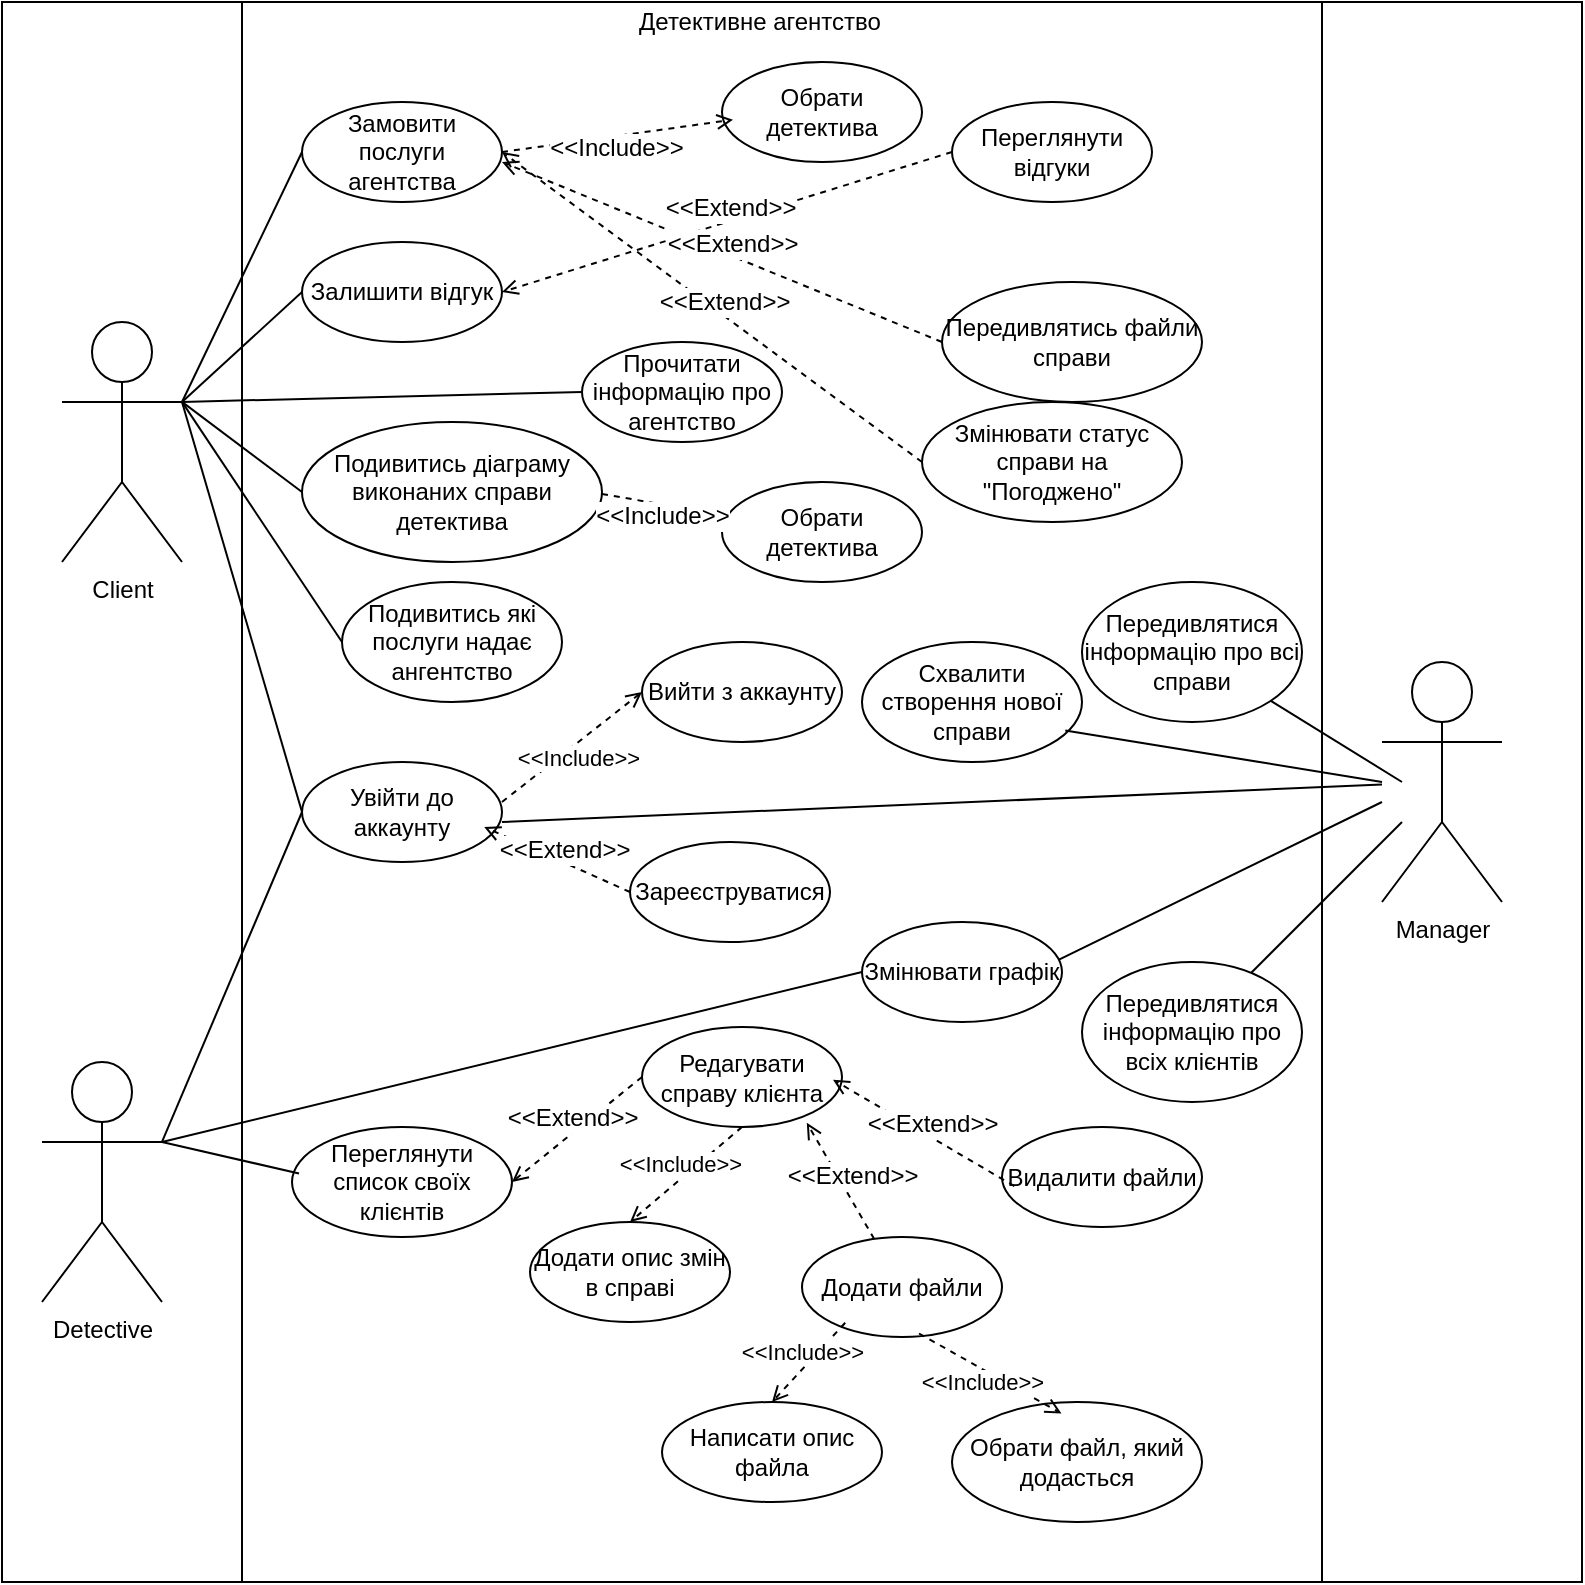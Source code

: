 <mxfile version="24.8.3">
  <diagram name="Сторінка-1" id="rQd2wlxnE9XCJg-spNge">
    <mxGraphModel dx="1103" dy="595" grid="1" gridSize="10" guides="1" tooltips="1" connect="1" arrows="1" fold="1" page="1" pageScale="1" pageWidth="827" pageHeight="1169" background="#ffffff" math="0" shadow="0">
      <root>
        <mxCell id="0" />
        <mxCell id="1" parent="0" />
        <mxCell id="Y8wARQFXGB2OkXVSXtFp-35" value="" style="rounded=0;whiteSpace=wrap;html=1;" vertex="1" parent="1">
          <mxGeometry x="710" width="130" height="790" as="geometry" />
        </mxCell>
        <mxCell id="Y8wARQFXGB2OkXVSXtFp-34" value="" style="rounded=0;whiteSpace=wrap;html=1;" vertex="1" parent="1">
          <mxGeometry x="50" width="120" height="790" as="geometry" />
        </mxCell>
        <mxCell id="xeEEUdCdwamQVuN_3YAJ-1" value="" style="verticalLabelPosition=bottom;verticalAlign=top;html=1;shape=mxgraph.basic.rect;fillColor2=none;strokeWidth=1;size=20;indent=5;" parent="1" vertex="1">
          <mxGeometry x="170" width="540" height="790" as="geometry" />
        </mxCell>
        <mxCell id="xeEEUdCdwamQVuN_3YAJ-2" value="&lt;div&gt;Client&lt;/div&gt;" style="shape=umlActor;verticalLabelPosition=bottom;verticalAlign=top;html=1;" parent="1" vertex="1">
          <mxGeometry x="80" y="160" width="60" height="120" as="geometry" />
        </mxCell>
        <mxCell id="xeEEUdCdwamQVuN_3YAJ-3" value="Detective" style="shape=umlActor;verticalLabelPosition=bottom;verticalAlign=top;html=1;" parent="1" vertex="1">
          <mxGeometry x="70" y="530" width="60" height="120" as="geometry" />
        </mxCell>
        <mxCell id="xeEEUdCdwamQVuN_3YAJ-4" value="Manager" style="shape=umlActor;verticalLabelPosition=bottom;verticalAlign=top;html=1;" parent="1" vertex="1">
          <mxGeometry x="740" y="330" width="60" height="120" as="geometry" />
        </mxCell>
        <mxCell id="xeEEUdCdwamQVuN_3YAJ-10" value="Увійти до аккаунту" style="ellipse;whiteSpace=wrap;html=1;" parent="1" vertex="1">
          <mxGeometry x="200" y="380" width="100" height="50" as="geometry" />
        </mxCell>
        <mxCell id="xeEEUdCdwamQVuN_3YAJ-12" value="Вийти з аккаунту" style="ellipse;whiteSpace=wrap;html=1;" parent="1" vertex="1">
          <mxGeometry x="370" y="320" width="100" height="50" as="geometry" />
        </mxCell>
        <mxCell id="xeEEUdCdwamQVuN_3YAJ-13" value="Зареєструватися" style="ellipse;whiteSpace=wrap;html=1;" parent="1" vertex="1">
          <mxGeometry x="364" y="420" width="100" height="50" as="geometry" />
        </mxCell>
        <mxCell id="xeEEUdCdwamQVuN_3YAJ-16" value="" style="endArrow=none;html=1;rounded=0;exitX=1;exitY=0.333;exitDx=0;exitDy=0;exitPerimeter=0;entryX=0;entryY=0.5;entryDx=0;entryDy=0;" parent="1" source="xeEEUdCdwamQVuN_3YAJ-3" target="xeEEUdCdwamQVuN_3YAJ-10" edge="1">
          <mxGeometry width="50" height="50" relative="1" as="geometry">
            <mxPoint x="390" y="490" as="sourcePoint" />
            <mxPoint x="440" y="440" as="targetPoint" />
          </mxGeometry>
        </mxCell>
        <mxCell id="xeEEUdCdwamQVuN_3YAJ-17" value="" style="endArrow=none;html=1;rounded=0;exitX=1;exitY=0.333;exitDx=0;exitDy=0;exitPerimeter=0;entryX=0;entryY=0.5;entryDx=0;entryDy=0;" parent="1" source="xeEEUdCdwamQVuN_3YAJ-2" target="xeEEUdCdwamQVuN_3YAJ-10" edge="1">
          <mxGeometry width="50" height="50" relative="1" as="geometry">
            <mxPoint x="140" y="580" as="sourcePoint" />
            <mxPoint x="210" y="415" as="targetPoint" />
          </mxGeometry>
        </mxCell>
        <mxCell id="xeEEUdCdwamQVuN_3YAJ-18" value="" style="endArrow=none;html=1;rounded=0;" parent="1" source="xeEEUdCdwamQVuN_3YAJ-4" edge="1">
          <mxGeometry width="50" height="50" relative="1" as="geometry">
            <mxPoint x="150" y="210" as="sourcePoint" />
            <mxPoint x="300" y="410" as="targetPoint" />
          </mxGeometry>
        </mxCell>
        <mxCell id="xeEEUdCdwamQVuN_3YAJ-22" value="&lt;font style=&quot;font-size: 12px;&quot;&gt;&amp;lt;&amp;lt;Extend&amp;gt;&amp;gt;&lt;/font&gt;" style="endArrow=open;html=1;rounded=0;dashed=1;entryX=0.911;entryY=0.65;entryDx=0;entryDy=0;entryPerimeter=0;exitX=0;exitY=0.5;exitDx=0;exitDy=0;endFill=0;" parent="1" source="xeEEUdCdwamQVuN_3YAJ-13" target="xeEEUdCdwamQVuN_3YAJ-10" edge="1">
          <mxGeometry x="-0.028" y="-6" width="50" height="50" relative="1" as="geometry">
            <mxPoint x="390" y="490" as="sourcePoint" />
            <mxPoint x="440" y="440" as="targetPoint" />
            <mxPoint as="offset" />
          </mxGeometry>
        </mxCell>
        <mxCell id="xeEEUdCdwamQVuN_3YAJ-23" value="&amp;lt;&amp;lt;Include&amp;gt;&amp;gt;" style="endArrow=open;html=1;rounded=0;dashed=1;entryX=0;entryY=0.5;entryDx=0;entryDy=0;endFill=0;" parent="1" target="xeEEUdCdwamQVuN_3YAJ-12" edge="1">
          <mxGeometry x="-0.028" y="-6" width="50" height="50" relative="1" as="geometry">
            <mxPoint x="300" y="400" as="sourcePoint" />
            <mxPoint x="301" y="423" as="targetPoint" />
            <mxPoint as="offset" />
          </mxGeometry>
        </mxCell>
        <mxCell id="xeEEUdCdwamQVuN_3YAJ-24" value="Замовити послуги агентства" style="ellipse;whiteSpace=wrap;html=1;" parent="1" vertex="1">
          <mxGeometry x="200" y="50" width="100" height="50" as="geometry" />
        </mxCell>
        <mxCell id="xeEEUdCdwamQVuN_3YAJ-25" value="Обрати детектива" style="ellipse;whiteSpace=wrap;html=1;" parent="1" vertex="1">
          <mxGeometry x="410" y="30" width="100" height="50" as="geometry" />
        </mxCell>
        <mxCell id="xeEEUdCdwamQVuN_3YAJ-26" value="&lt;font style=&quot;font-size: 12px;&quot;&gt;&amp;lt;&amp;lt;Include&amp;gt;&amp;gt;&lt;/font&gt;" style="endArrow=open;html=1;rounded=0;dashed=1;entryX=0.055;entryY=0.577;entryDx=0;entryDy=0;entryPerimeter=0;exitX=1;exitY=0.5;exitDx=0;exitDy=0;endFill=0;" parent="1" source="xeEEUdCdwamQVuN_3YAJ-24" target="xeEEUdCdwamQVuN_3YAJ-25" edge="1">
          <mxGeometry x="-0.028" y="-6" width="50" height="50" relative="1" as="geometry">
            <mxPoint x="373" y="485" as="sourcePoint" />
            <mxPoint x="301" y="423" as="targetPoint" />
            <mxPoint as="offset" />
          </mxGeometry>
        </mxCell>
        <mxCell id="xeEEUdCdwamQVuN_3YAJ-28" value="" style="endArrow=none;html=1;rounded=0;entryX=0;entryY=0.5;entryDx=0;entryDy=0;" parent="1" target="xeEEUdCdwamQVuN_3YAJ-24" edge="1">
          <mxGeometry width="50" height="50" relative="1" as="geometry">
            <mxPoint x="140" y="200" as="sourcePoint" />
            <mxPoint x="440" y="310" as="targetPoint" />
          </mxGeometry>
        </mxCell>
        <mxCell id="xeEEUdCdwamQVuN_3YAJ-31" value="Залишити відгук" style="ellipse;whiteSpace=wrap;html=1;" parent="1" vertex="1">
          <mxGeometry x="200" y="120" width="100" height="50" as="geometry" />
        </mxCell>
        <mxCell id="xeEEUdCdwamQVuN_3YAJ-32" value="" style="endArrow=none;html=1;rounded=0;entryX=0;entryY=0.5;entryDx=0;entryDy=0;" parent="1" target="xeEEUdCdwamQVuN_3YAJ-31" edge="1">
          <mxGeometry width="50" height="50" relative="1" as="geometry">
            <mxPoint x="140" y="200" as="sourcePoint" />
            <mxPoint x="210" y="85" as="targetPoint" />
          </mxGeometry>
        </mxCell>
        <mxCell id="xeEEUdCdwamQVuN_3YAJ-33" value="Переглянути відгуки" style="ellipse;whiteSpace=wrap;html=1;" parent="1" vertex="1">
          <mxGeometry x="525" y="50" width="100" height="50" as="geometry" />
        </mxCell>
        <mxCell id="xeEEUdCdwamQVuN_3YAJ-34" value="&lt;font style=&quot;font-size: 12px;&quot;&gt;&amp;lt;&amp;lt;Extend&amp;gt;&amp;gt;&lt;/font&gt;" style="endArrow=open;html=1;rounded=0;dashed=1;entryX=1;entryY=0.5;entryDx=0;entryDy=0;exitX=0;exitY=0.5;exitDx=0;exitDy=0;endFill=0;" parent="1" source="xeEEUdCdwamQVuN_3YAJ-33" target="xeEEUdCdwamQVuN_3YAJ-31" edge="1">
          <mxGeometry x="-0.028" y="-6" width="50" height="50" relative="1" as="geometry">
            <mxPoint x="433" y="77" as="sourcePoint" />
            <mxPoint x="309" y="80" as="targetPoint" />
            <mxPoint as="offset" />
          </mxGeometry>
        </mxCell>
        <mxCell id="xeEEUdCdwamQVuN_3YAJ-35" value="Прочитати інформацію про агентство" style="ellipse;whiteSpace=wrap;html=1;" parent="1" vertex="1">
          <mxGeometry x="340" y="170" width="100" height="50" as="geometry" />
        </mxCell>
        <mxCell id="xeEEUdCdwamQVuN_3YAJ-36" value="" style="endArrow=none;html=1;rounded=0;entryX=0;entryY=0.5;entryDx=0;entryDy=0;exitX=1;exitY=0.333;exitDx=0;exitDy=0;exitPerimeter=0;" parent="1" source="xeEEUdCdwamQVuN_3YAJ-2" target="xeEEUdCdwamQVuN_3YAJ-35" edge="1">
          <mxGeometry width="50" height="50" relative="1" as="geometry">
            <mxPoint x="390" y="330" as="sourcePoint" />
            <mxPoint x="216" y="222" as="targetPoint" />
          </mxGeometry>
        </mxCell>
        <mxCell id="xeEEUdCdwamQVuN_3YAJ-37" value="Подивитись діаграму виконаних справи детектива" style="ellipse;whiteSpace=wrap;html=1;" parent="1" vertex="1">
          <mxGeometry x="200" y="210" width="150" height="70" as="geometry" />
        </mxCell>
        <mxCell id="xeEEUdCdwamQVuN_3YAJ-39" value="" style="endArrow=none;html=1;rounded=0;exitX=1;exitY=0.333;exitDx=0;exitDy=0;exitPerimeter=0;entryX=0;entryY=0.5;entryDx=0;entryDy=0;" parent="1" source="xeEEUdCdwamQVuN_3YAJ-2" target="xeEEUdCdwamQVuN_3YAJ-37" edge="1">
          <mxGeometry width="50" height="50" relative="1" as="geometry">
            <mxPoint x="390" y="310" as="sourcePoint" />
            <mxPoint x="440" y="260" as="targetPoint" />
          </mxGeometry>
        </mxCell>
        <mxCell id="xeEEUdCdwamQVuN_3YAJ-41" value="Обрати детектива" style="ellipse;whiteSpace=wrap;html=1;" parent="1" vertex="1">
          <mxGeometry x="410" y="240" width="100" height="50" as="geometry" />
        </mxCell>
        <mxCell id="xeEEUdCdwamQVuN_3YAJ-40" value="&lt;font style=&quot;font-size: 12px;&quot;&gt;&amp;lt;&amp;lt;Include&amp;gt;&amp;gt;&lt;/font&gt;" style="endArrow=open;html=1;rounded=0;dashed=1;exitX=1;exitY=0.5;exitDx=0;exitDy=0;endFill=0;" parent="1" edge="1" target="xeEEUdCdwamQVuN_3YAJ-41">
          <mxGeometry x="-0.028" y="-6" width="50" height="50" relative="1" as="geometry">
            <mxPoint x="350" y="246" as="sourcePoint" />
            <mxPoint x="476" y="230" as="targetPoint" />
            <mxPoint as="offset" />
          </mxGeometry>
        </mxCell>
        <mxCell id="xeEEUdCdwamQVuN_3YAJ-43" value="Подивитись які послуги надає ангентство" style="ellipse;whiteSpace=wrap;html=1;" parent="1" vertex="1">
          <mxGeometry x="220" y="290" width="110" height="60" as="geometry" />
        </mxCell>
        <mxCell id="xeEEUdCdwamQVuN_3YAJ-44" value="" style="endArrow=none;html=1;rounded=0;entryX=0;entryY=0.5;entryDx=0;entryDy=0;exitX=1;exitY=0.333;exitDx=0;exitDy=0;exitPerimeter=0;" parent="1" source="xeEEUdCdwamQVuN_3YAJ-2" target="xeEEUdCdwamQVuN_3YAJ-43" edge="1">
          <mxGeometry width="50" height="50" relative="1" as="geometry">
            <mxPoint x="140" y="210" as="sourcePoint" />
            <mxPoint x="210" y="255" as="targetPoint" />
          </mxGeometry>
        </mxCell>
        <mxCell id="Y8wARQFXGB2OkXVSXtFp-4" value="Переглянути список своїх клієнтів" style="ellipse;whiteSpace=wrap;html=1;" vertex="1" parent="1">
          <mxGeometry x="195" y="562.5" width="110" height="55" as="geometry" />
        </mxCell>
        <mxCell id="Y8wARQFXGB2OkXVSXtFp-5" value="Змінювати статус справи на &quot;Погоджено&quot;" style="ellipse;whiteSpace=wrap;html=1;" vertex="1" parent="1">
          <mxGeometry x="510" y="200" width="130" height="60" as="geometry" />
        </mxCell>
        <mxCell id="Y8wARQFXGB2OkXVSXtFp-6" value="&lt;font style=&quot;font-size: 12px;&quot;&gt;&amp;lt;&amp;lt;Extend&amp;gt;&amp;gt;&lt;/font&gt;" style="endArrow=open;html=1;rounded=0;dashed=1;entryX=1;entryY=0.5;entryDx=0;entryDy=0;exitX=0;exitY=0.5;exitDx=0;exitDy=0;endFill=0;" edge="1" parent="1" source="Y8wARQFXGB2OkXVSXtFp-5" target="xeEEUdCdwamQVuN_3YAJ-24">
          <mxGeometry x="-0.028" y="-6" width="50" height="50" relative="1" as="geometry">
            <mxPoint x="530" y="115" as="sourcePoint" />
            <mxPoint x="310" y="155" as="targetPoint" />
            <mxPoint as="offset" />
          </mxGeometry>
        </mxCell>
        <mxCell id="Y8wARQFXGB2OkXVSXtFp-7" value="Передивлятись файли справи" style="ellipse;whiteSpace=wrap;html=1;" vertex="1" parent="1">
          <mxGeometry x="520" y="140" width="130" height="60" as="geometry" />
        </mxCell>
        <mxCell id="Y8wARQFXGB2OkXVSXtFp-8" value="&lt;font style=&quot;font-size: 12px;&quot;&gt;&amp;lt;&amp;lt;Extend&amp;gt;&amp;gt;&lt;/font&gt;" style="endArrow=open;html=1;rounded=0;dashed=1;exitX=0;exitY=0.5;exitDx=0;exitDy=0;endFill=0;" edge="1" parent="1" source="Y8wARQFXGB2OkXVSXtFp-7">
          <mxGeometry x="-0.028" y="-6" width="50" height="50" relative="1" as="geometry">
            <mxPoint x="480" y="220" as="sourcePoint" />
            <mxPoint x="300" y="80" as="targetPoint" />
            <mxPoint as="offset" />
          </mxGeometry>
        </mxCell>
        <mxCell id="Y8wARQFXGB2OkXVSXtFp-9" value="" style="endArrow=none;html=1;rounded=0;exitX=1;exitY=0.333;exitDx=0;exitDy=0;exitPerimeter=0;entryX=0.032;entryY=0.423;entryDx=0;entryDy=0;entryPerimeter=0;" edge="1" parent="1" source="xeEEUdCdwamQVuN_3YAJ-3" target="Y8wARQFXGB2OkXVSXtFp-4">
          <mxGeometry width="50" height="50" relative="1" as="geometry">
            <mxPoint x="140" y="580" as="sourcePoint" />
            <mxPoint x="210" y="415" as="targetPoint" />
          </mxGeometry>
        </mxCell>
        <mxCell id="Y8wARQFXGB2OkXVSXtFp-10" value="Редагувати справу клієнта" style="ellipse;whiteSpace=wrap;html=1;" vertex="1" parent="1">
          <mxGeometry x="370" y="512.5" width="100" height="50" as="geometry" />
        </mxCell>
        <mxCell id="Y8wARQFXGB2OkXVSXtFp-11" value="&lt;font style=&quot;font-size: 12px;&quot;&gt;&amp;lt;&amp;lt;Extend&amp;gt;&amp;gt;&lt;/font&gt;" style="endArrow=open;html=1;rounded=0;dashed=1;exitX=0;exitY=0.5;exitDx=0;exitDy=0;endFill=0;entryX=1;entryY=0.5;entryDx=0;entryDy=0;" edge="1" parent="1" source="Y8wARQFXGB2OkXVSXtFp-10" target="Y8wARQFXGB2OkXVSXtFp-4">
          <mxGeometry x="-0.028" y="-6" width="50" height="50" relative="1" as="geometry">
            <mxPoint x="373" y="485" as="sourcePoint" />
            <mxPoint x="301" y="423" as="targetPoint" />
            <mxPoint as="offset" />
          </mxGeometry>
        </mxCell>
        <mxCell id="Y8wARQFXGB2OkXVSXtFp-12" value="Додати опис змін в справі" style="ellipse;whiteSpace=wrap;html=1;" vertex="1" parent="1">
          <mxGeometry x="314" y="610" width="100" height="50" as="geometry" />
        </mxCell>
        <mxCell id="Y8wARQFXGB2OkXVSXtFp-13" value="Додати файли" style="ellipse;whiteSpace=wrap;html=1;" vertex="1" parent="1">
          <mxGeometry x="450" y="617.5" width="100" height="50" as="geometry" />
        </mxCell>
        <mxCell id="Y8wARQFXGB2OkXVSXtFp-14" value="Видалити файли" style="ellipse;whiteSpace=wrap;html=1;" vertex="1" parent="1">
          <mxGeometry x="550" y="562.5" width="100" height="50" as="geometry" />
        </mxCell>
        <mxCell id="Y8wARQFXGB2OkXVSXtFp-15" value="&amp;lt;&amp;lt;Include&amp;gt;&amp;gt;" style="endArrow=open;html=1;rounded=0;dashed=1;entryX=0.5;entryY=0;entryDx=0;entryDy=0;endFill=0;exitX=0.5;exitY=1;exitDx=0;exitDy=0;" edge="1" parent="1" source="Y8wARQFXGB2OkXVSXtFp-10" target="Y8wARQFXGB2OkXVSXtFp-12">
          <mxGeometry x="-0.028" y="-6" width="50" height="50" relative="1" as="geometry">
            <mxPoint x="310" y="410" as="sourcePoint" />
            <mxPoint x="380" y="355" as="targetPoint" />
            <mxPoint as="offset" />
          </mxGeometry>
        </mxCell>
        <mxCell id="Y8wARQFXGB2OkXVSXtFp-16" value="&lt;font style=&quot;font-size: 12px;&quot;&gt;&amp;lt;&amp;lt;Extend&amp;gt;&amp;gt;&lt;/font&gt;" style="endArrow=open;html=1;rounded=0;dashed=1;endFill=0;entryX=0.824;entryY=0.958;entryDx=0;entryDy=0;entryPerimeter=0;" edge="1" parent="1" source="Y8wARQFXGB2OkXVSXtFp-13" target="Y8wARQFXGB2OkXVSXtFp-10">
          <mxGeometry x="-0.028" y="-6" width="50" height="50" relative="1" as="geometry">
            <mxPoint x="380" y="548" as="sourcePoint" />
            <mxPoint x="315" y="600" as="targetPoint" />
            <mxPoint as="offset" />
          </mxGeometry>
        </mxCell>
        <mxCell id="Y8wARQFXGB2OkXVSXtFp-17" value="&lt;font style=&quot;font-size: 12px;&quot;&gt;&amp;lt;&amp;lt;Extend&amp;gt;&amp;gt;&lt;/font&gt;" style="endArrow=open;html=1;rounded=0;dashed=1;endFill=0;entryX=0.955;entryY=0.527;entryDx=0;entryDy=0;entryPerimeter=0;exitX=0.062;exitY=0.592;exitDx=0;exitDy=0;exitPerimeter=0;" edge="1" parent="1" source="Y8wARQFXGB2OkXVSXtFp-14" target="Y8wARQFXGB2OkXVSXtFp-10">
          <mxGeometry x="-0.028" y="-6" width="50" height="50" relative="1" as="geometry">
            <mxPoint x="495" y="621" as="sourcePoint" />
            <mxPoint x="462" y="570" as="targetPoint" />
            <mxPoint as="offset" />
          </mxGeometry>
        </mxCell>
        <mxCell id="Y8wARQFXGB2OkXVSXtFp-18" value="Написати опис файла" style="ellipse;whiteSpace=wrap;html=1;" vertex="1" parent="1">
          <mxGeometry x="380" y="700" width="110" height="50" as="geometry" />
        </mxCell>
        <mxCell id="Y8wARQFXGB2OkXVSXtFp-19" value="Обрати файл, який додасться" style="ellipse;whiteSpace=wrap;html=1;" vertex="1" parent="1">
          <mxGeometry x="525" y="700" width="125" height="60" as="geometry" />
        </mxCell>
        <mxCell id="Y8wARQFXGB2OkXVSXtFp-20" value="&amp;lt;&amp;lt;Include&amp;gt;&amp;gt;" style="endArrow=open;html=1;rounded=0;dashed=1;entryX=0.5;entryY=0;entryDx=0;entryDy=0;endFill=0;exitX=0.216;exitY=0.858;exitDx=0;exitDy=0;exitPerimeter=0;" edge="1" parent="1" source="Y8wARQFXGB2OkXVSXtFp-13" target="Y8wARQFXGB2OkXVSXtFp-18">
          <mxGeometry x="-0.028" y="-6" width="50" height="50" relative="1" as="geometry">
            <mxPoint x="430" y="573" as="sourcePoint" />
            <mxPoint x="374" y="620" as="targetPoint" />
            <mxPoint as="offset" />
          </mxGeometry>
        </mxCell>
        <mxCell id="Y8wARQFXGB2OkXVSXtFp-21" value="&amp;lt;&amp;lt;Include&amp;gt;&amp;gt;" style="endArrow=open;html=1;rounded=0;dashed=1;entryX=0.438;entryY=0.096;entryDx=0;entryDy=0;endFill=0;exitX=0.585;exitY=0.965;exitDx=0;exitDy=0;exitPerimeter=0;entryPerimeter=0;" edge="1" parent="1" source="Y8wARQFXGB2OkXVSXtFp-13" target="Y8wARQFXGB2OkXVSXtFp-19">
          <mxGeometry x="-0.028" y="-6" width="50" height="50" relative="1" as="geometry">
            <mxPoint x="482" y="670" as="sourcePoint" />
            <mxPoint x="440" y="710" as="targetPoint" />
            <mxPoint as="offset" />
          </mxGeometry>
        </mxCell>
        <mxCell id="Y8wARQFXGB2OkXVSXtFp-22" value="Змінювати графік" style="ellipse;whiteSpace=wrap;html=1;" vertex="1" parent="1">
          <mxGeometry x="480" y="460" width="100" height="50" as="geometry" />
        </mxCell>
        <mxCell id="Y8wARQFXGB2OkXVSXtFp-23" value="" style="endArrow=none;html=1;rounded=0;entryX=0;entryY=0.5;entryDx=0;entryDy=0;" edge="1" parent="1" target="Y8wARQFXGB2OkXVSXtFp-22">
          <mxGeometry width="50" height="50" relative="1" as="geometry">
            <mxPoint x="130" y="570" as="sourcePoint" />
            <mxPoint x="481" y="495" as="targetPoint" />
          </mxGeometry>
        </mxCell>
        <mxCell id="Y8wARQFXGB2OkXVSXtFp-24" value="" style="endArrow=none;html=1;rounded=0;entryX=0.985;entryY=0.377;entryDx=0;entryDy=0;entryPerimeter=0;" edge="1" parent="1" target="Y8wARQFXGB2OkXVSXtFp-22">
          <mxGeometry width="50" height="50" relative="1" as="geometry">
            <mxPoint x="740" y="400" as="sourcePoint" />
            <mxPoint x="220" y="425" as="targetPoint" />
          </mxGeometry>
        </mxCell>
        <mxCell id="Y8wARQFXGB2OkXVSXtFp-27" value="Передивлятися інформацію про всіх клієнтів" style="ellipse;whiteSpace=wrap;html=1;" vertex="1" parent="1">
          <mxGeometry x="590" y="480" width="110" height="70" as="geometry" />
        </mxCell>
        <mxCell id="Y8wARQFXGB2OkXVSXtFp-28" value="" style="endArrow=none;html=1;rounded=0;" edge="1" parent="1" target="Y8wARQFXGB2OkXVSXtFp-27">
          <mxGeometry width="50" height="50" relative="1" as="geometry">
            <mxPoint x="750" y="410" as="sourcePoint" />
            <mxPoint x="589" y="489" as="targetPoint" />
          </mxGeometry>
        </mxCell>
        <mxCell id="Y8wARQFXGB2OkXVSXtFp-29" value="Передивлятися інформацію про всі справи" style="ellipse;whiteSpace=wrap;html=1;" vertex="1" parent="1">
          <mxGeometry x="590" y="290" width="110" height="70" as="geometry" />
        </mxCell>
        <mxCell id="Y8wARQFXGB2OkXVSXtFp-30" value="" style="endArrow=none;html=1;rounded=0;" edge="1" parent="1" target="Y8wARQFXGB2OkXVSXtFp-29">
          <mxGeometry width="50" height="50" relative="1" as="geometry">
            <mxPoint x="750" y="390" as="sourcePoint" />
            <mxPoint x="685" y="495" as="targetPoint" />
          </mxGeometry>
        </mxCell>
        <mxCell id="Y8wARQFXGB2OkXVSXtFp-31" value="Схвалити створення нової справи" style="ellipse;whiteSpace=wrap;html=1;" vertex="1" parent="1">
          <mxGeometry x="480" y="320" width="110" height="60" as="geometry" />
        </mxCell>
        <mxCell id="Y8wARQFXGB2OkXVSXtFp-32" value="" style="endArrow=none;html=1;rounded=0;entryX=0.924;entryY=0.737;entryDx=0;entryDy=0;entryPerimeter=0;" edge="1" parent="1" target="Y8wARQFXGB2OkXVSXtFp-31">
          <mxGeometry width="50" height="50" relative="1" as="geometry">
            <mxPoint x="740" y="390" as="sourcePoint" />
            <mxPoint x="694" y="359" as="targetPoint" />
          </mxGeometry>
        </mxCell>
        <mxCell id="Y8wARQFXGB2OkXVSXtFp-36" value="Детективне агентство" style="rounded=0;whiteSpace=wrap;html=1;strokeWidth=0;fillColor=none;strokeColor=none;" vertex="1" parent="1">
          <mxGeometry x="364" width="130" height="20" as="geometry" />
        </mxCell>
      </root>
    </mxGraphModel>
  </diagram>
</mxfile>
